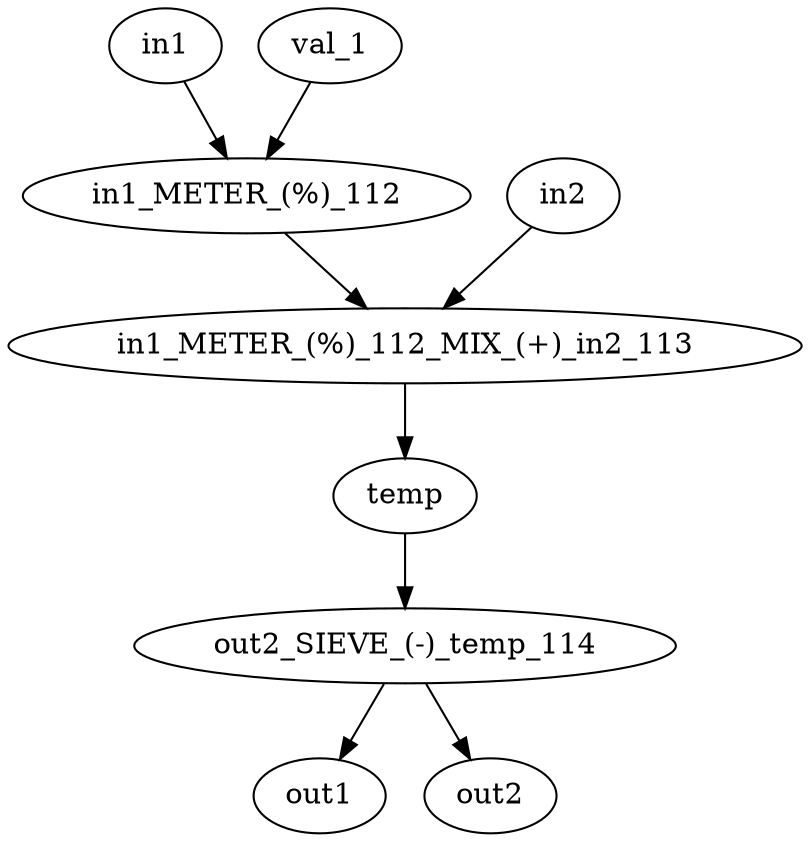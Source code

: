 strict digraph "" {
	in1 -> "in1_METER_(%)_112";
	in2 -> "in1_METER_(%)_112_MIX_(+)_in2_113";
	temp -> "out2_SIEVE_(-)_temp_114";
	"in1_METER_(%)_112" -> "in1_METER_(%)_112_MIX_(+)_in2_113";
	val_1 -> "in1_METER_(%)_112";
	"in1_METER_(%)_112_MIX_(+)_in2_113" -> temp;
	"out2_SIEVE_(-)_temp_114" -> out1;
	"out2_SIEVE_(-)_temp_114" -> out2;
}
